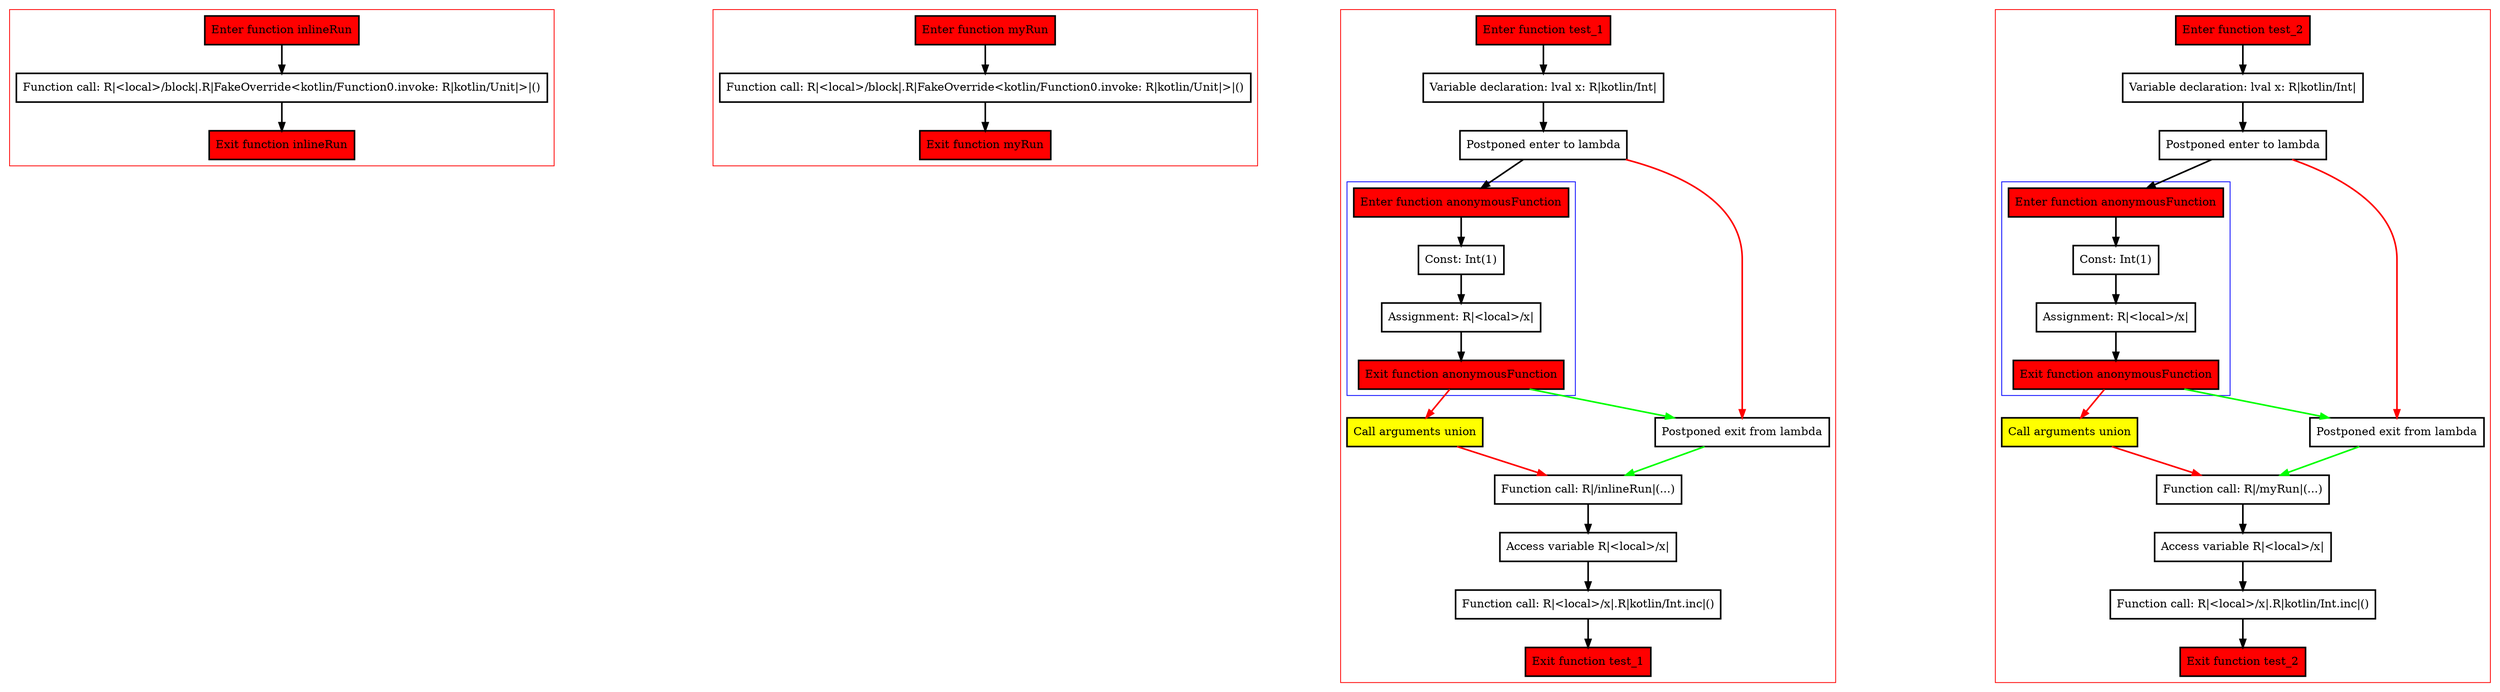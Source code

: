 digraph exactlyOnce_kt {
    graph [nodesep=3]
    node [shape=box penwidth=2]
    edge [penwidth=2]

    subgraph cluster_0 {
        color=red
        0 [label="Enter function inlineRun" style="filled" fillcolor=red];
        2 [label="Function call: R|<local>/block|.R|FakeOverride<kotlin/Function0.invoke: R|kotlin/Unit|>|()"];
        1 [label="Exit function inlineRun" style="filled" fillcolor=red];
    }
    0 -> {2};
    2 -> {1};

    subgraph cluster_1 {
        color=red
        3 [label="Enter function myRun" style="filled" fillcolor=red];
        5 [label="Function call: R|<local>/block|.R|FakeOverride<kotlin/Function0.invoke: R|kotlin/Unit|>|()"];
        4 [label="Exit function myRun" style="filled" fillcolor=red];
    }
    3 -> {5};
    5 -> {4};

    subgraph cluster_2 {
        color=red
        6 [label="Enter function test_1" style="filled" fillcolor=red];
        8 [label="Variable declaration: lval x: R|kotlin/Int|"];
        9 [label="Postponed enter to lambda"];
        subgraph cluster_3 {
            color=blue
            15 [label="Enter function anonymousFunction" style="filled" fillcolor=red];
            17 [label="Const: Int(1)"];
            18 [label="Assignment: R|<local>/x|"];
            16 [label="Exit function anonymousFunction" style="filled" fillcolor=red];
        }
        12 [label="Call arguments union" style="filled" fillcolor=yellow];
        10 [label="Postponed exit from lambda"];
        11 [label="Function call: R|/inlineRun|(...)"];
        13 [label="Access variable R|<local>/x|"];
        14 [label="Function call: R|<local>/x|.R|kotlin/Int.inc|()"];
        7 [label="Exit function test_1" style="filled" fillcolor=red];
    }
    6 -> {8};
    8 -> {9};
    9 -> {15};
    9 -> {10} [color=red];
    10 -> {11} [color=green];
    11 -> {13};
    12 -> {11} [color=red];
    13 -> {14};
    14 -> {7};
    15 -> {17};
    16 -> {10} [color=green];
    16 -> {12} [color=red];
    17 -> {18};
    18 -> {16};

    subgraph cluster_4 {
        color=red
        19 [label="Enter function test_2" style="filled" fillcolor=red];
        21 [label="Variable declaration: lval x: R|kotlin/Int|"];
        22 [label="Postponed enter to lambda"];
        subgraph cluster_5 {
            color=blue
            28 [label="Enter function anonymousFunction" style="filled" fillcolor=red];
            30 [label="Const: Int(1)"];
            31 [label="Assignment: R|<local>/x|"];
            29 [label="Exit function anonymousFunction" style="filled" fillcolor=red];
        }
        25 [label="Call arguments union" style="filled" fillcolor=yellow];
        23 [label="Postponed exit from lambda"];
        24 [label="Function call: R|/myRun|(...)"];
        26 [label="Access variable R|<local>/x|"];
        27 [label="Function call: R|<local>/x|.R|kotlin/Int.inc|()"];
        20 [label="Exit function test_2" style="filled" fillcolor=red];
    }
    19 -> {21};
    21 -> {22};
    22 -> {28};
    22 -> {23} [color=red];
    23 -> {24} [color=green];
    24 -> {26};
    25 -> {24} [color=red];
    26 -> {27};
    27 -> {20};
    28 -> {30};
    29 -> {23} [color=green];
    29 -> {25} [color=red];
    30 -> {31};
    31 -> {29};

}
